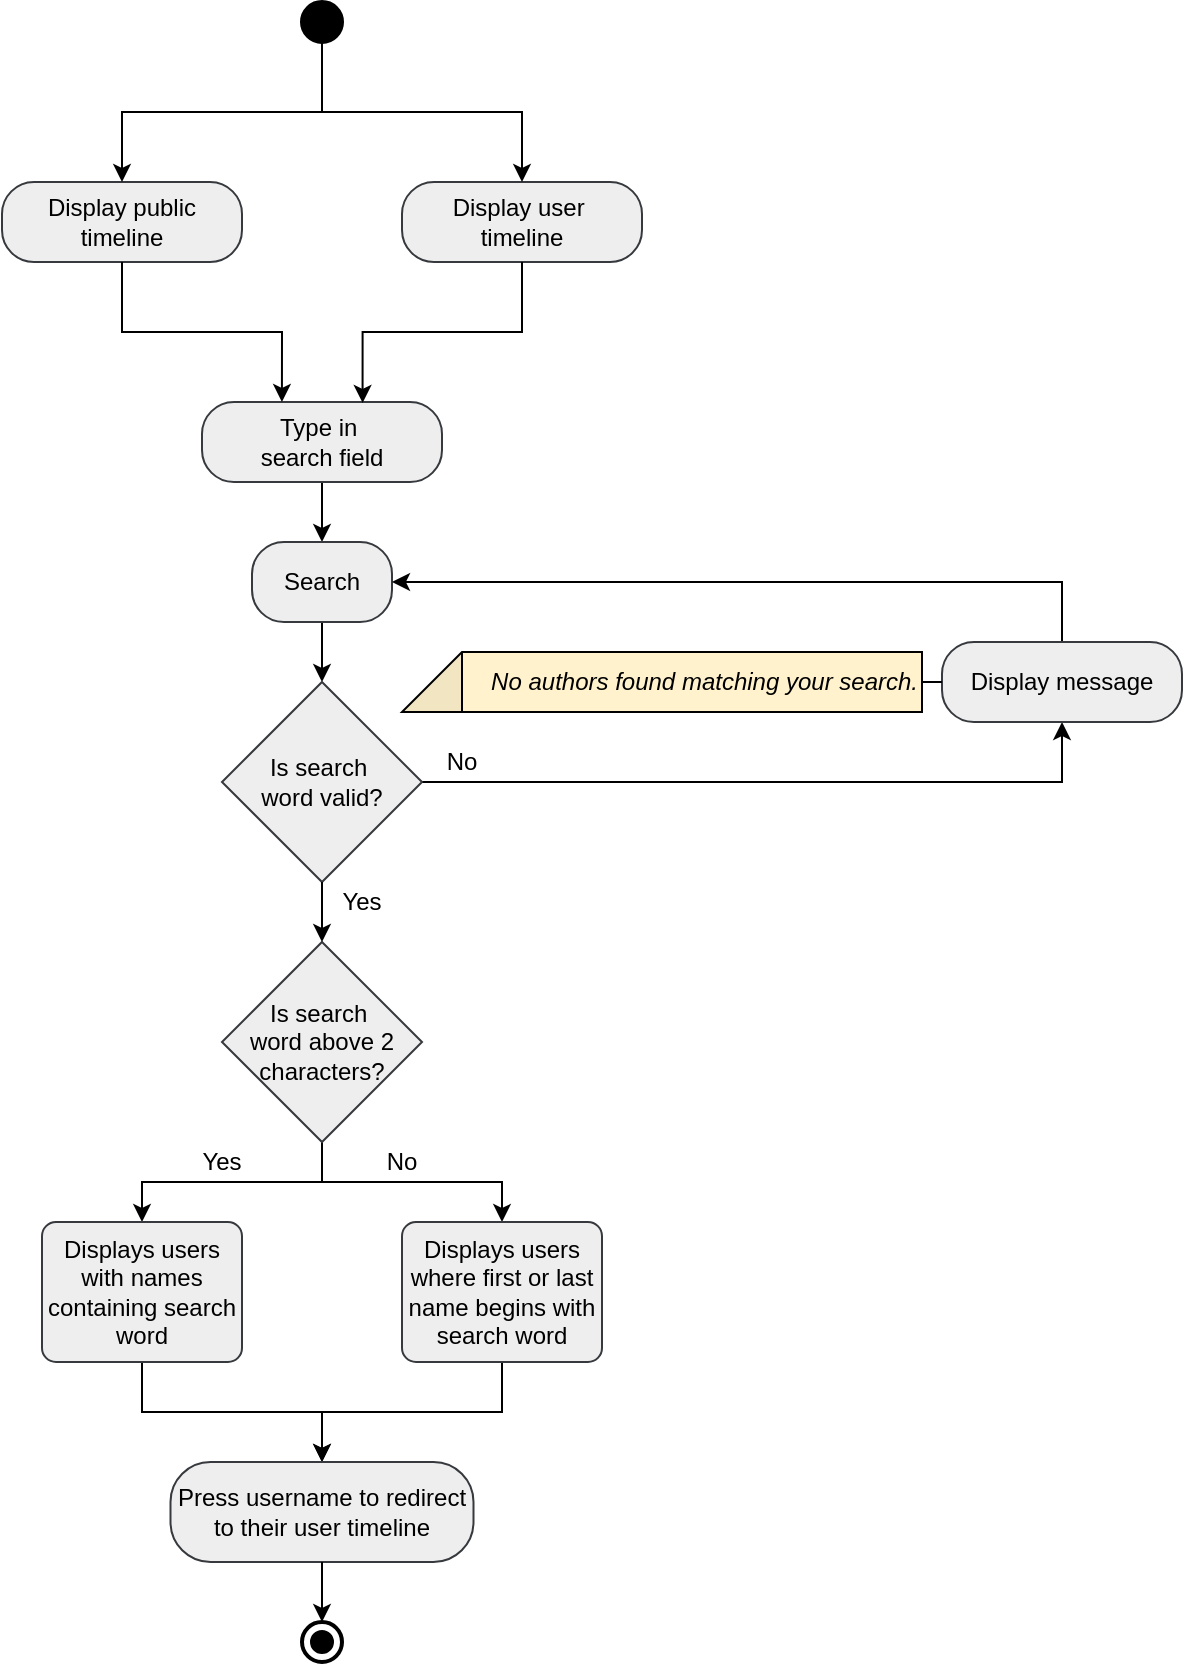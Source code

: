 <mxfile version="25.0.2">
  <diagram id="C5RBs43oDa-KdzZeNtuy" name="Page-1">
    <mxGraphModel dx="977" dy="1877" grid="1" gridSize="10" guides="1" tooltips="1" connect="1" arrows="1" fold="1" page="1" pageScale="1" pageWidth="827" pageHeight="1169" math="0" shadow="0">
      <root>
        <mxCell id="WIyWlLk6GJQsqaUBKTNV-0" />
        <mxCell id="WIyWlLk6GJQsqaUBKTNV-1" parent="WIyWlLk6GJQsqaUBKTNV-0" />
        <mxCell id="WIyWlLk6GJQsqaUBKTNV-3" value="Display public timeline" style="rounded=1;whiteSpace=wrap;html=1;arcSize=40;fontSize=12;glass=0;strokeWidth=1;shadow=0;fillColor=#eeeeee;strokeColor=#36393d;" parent="WIyWlLk6GJQsqaUBKTNV-1" vertex="1">
          <mxGeometry x="160" y="80" width="120" height="40" as="geometry" />
        </mxCell>
        <mxCell id="2SGv2aXw99PSuuiK9cwQ-0" value="Display user&amp;nbsp;&lt;div&gt;timeline&lt;/div&gt;" style="rounded=1;whiteSpace=wrap;html=1;arcSize=40;fontSize=12;glass=0;strokeWidth=1;shadow=0;fillColor=#eeeeee;strokeColor=#36393d;" vertex="1" parent="WIyWlLk6GJQsqaUBKTNV-1">
          <mxGeometry x="360" y="80" width="120" height="40" as="geometry" />
        </mxCell>
        <mxCell id="2SGv2aXw99PSuuiK9cwQ-11" style="edgeStyle=orthogonalEdgeStyle;rounded=0;orthogonalLoop=1;jettySize=auto;html=1;" edge="1" parent="WIyWlLk6GJQsqaUBKTNV-1" source="2SGv2aXw99PSuuiK9cwQ-2" target="2SGv2aXw99PSuuiK9cwQ-10">
          <mxGeometry relative="1" as="geometry" />
        </mxCell>
        <mxCell id="2SGv2aXw99PSuuiK9cwQ-2" value="Type in&amp;nbsp;&lt;div&gt;search field&lt;/div&gt;" style="rounded=1;whiteSpace=wrap;html=1;arcSize=40;fontSize=12;glass=0;strokeWidth=1;shadow=0;fillColor=#eeeeee;strokeColor=#36393d;" vertex="1" parent="WIyWlLk6GJQsqaUBKTNV-1">
          <mxGeometry x="260" y="190" width="120" height="40" as="geometry" />
        </mxCell>
        <mxCell id="2SGv2aXw99PSuuiK9cwQ-3" style="edgeStyle=orthogonalEdgeStyle;rounded=0;orthogonalLoop=1;jettySize=auto;html=1;entryX=0.333;entryY=0;entryDx=0;entryDy=0;entryPerimeter=0;" edge="1" parent="WIyWlLk6GJQsqaUBKTNV-1" source="WIyWlLk6GJQsqaUBKTNV-3" target="2SGv2aXw99PSuuiK9cwQ-2">
          <mxGeometry relative="1" as="geometry" />
        </mxCell>
        <mxCell id="2SGv2aXw99PSuuiK9cwQ-4" style="edgeStyle=orthogonalEdgeStyle;rounded=0;orthogonalLoop=1;jettySize=auto;html=1;entryX=0.669;entryY=0.011;entryDx=0;entryDy=0;entryPerimeter=0;" edge="1" parent="WIyWlLk6GJQsqaUBKTNV-1" source="2SGv2aXw99PSuuiK9cwQ-0" target="2SGv2aXw99PSuuiK9cwQ-2">
          <mxGeometry relative="1" as="geometry" />
        </mxCell>
        <mxCell id="2SGv2aXw99PSuuiK9cwQ-8" style="edgeStyle=orthogonalEdgeStyle;rounded=0;orthogonalLoop=1;jettySize=auto;html=1;entryX=0.5;entryY=0;entryDx=0;entryDy=0;exitX=0.5;exitY=1;exitDx=0;exitDy=0;exitPerimeter=0;" edge="1" parent="WIyWlLk6GJQsqaUBKTNV-1" source="2SGv2aXw99PSuuiK9cwQ-5" target="2SGv2aXw99PSuuiK9cwQ-0">
          <mxGeometry relative="1" as="geometry" />
        </mxCell>
        <mxCell id="2SGv2aXw99PSuuiK9cwQ-9" style="edgeStyle=orthogonalEdgeStyle;rounded=0;orthogonalLoop=1;jettySize=auto;html=1;entryX=0.5;entryY=0;entryDx=0;entryDy=0;exitX=0.5;exitY=1;exitDx=0;exitDy=0;exitPerimeter=0;" edge="1" parent="WIyWlLk6GJQsqaUBKTNV-1" source="2SGv2aXw99PSuuiK9cwQ-5" target="WIyWlLk6GJQsqaUBKTNV-3">
          <mxGeometry relative="1" as="geometry" />
        </mxCell>
        <mxCell id="2SGv2aXw99PSuuiK9cwQ-5" value="" style="strokeWidth=2;html=1;shape=mxgraph.flowchart.start_2;whiteSpace=wrap;fillColor=#000000;" vertex="1" parent="WIyWlLk6GJQsqaUBKTNV-1">
          <mxGeometry x="310" y="-10" width="20" height="20" as="geometry" />
        </mxCell>
        <mxCell id="2SGv2aXw99PSuuiK9cwQ-15" style="edgeStyle=orthogonalEdgeStyle;rounded=0;orthogonalLoop=1;jettySize=auto;html=1;entryX=0.5;entryY=0;entryDx=0;entryDy=0;entryPerimeter=0;" edge="1" parent="WIyWlLk6GJQsqaUBKTNV-1" source="2SGv2aXw99PSuuiK9cwQ-10" target="2SGv2aXw99PSuuiK9cwQ-18">
          <mxGeometry relative="1" as="geometry">
            <mxPoint x="320" y="330.0" as="targetPoint" />
          </mxGeometry>
        </mxCell>
        <mxCell id="2SGv2aXw99PSuuiK9cwQ-10" value="Search" style="rounded=1;whiteSpace=wrap;html=1;arcSize=40;fontSize=12;glass=0;strokeWidth=1;shadow=0;fillColor=#eeeeee;strokeColor=#36393d;" vertex="1" parent="WIyWlLk6GJQsqaUBKTNV-1">
          <mxGeometry x="285" y="260" width="70" height="40" as="geometry" />
        </mxCell>
        <mxCell id="2SGv2aXw99PSuuiK9cwQ-31" style="edgeStyle=orthogonalEdgeStyle;rounded=0;orthogonalLoop=1;jettySize=auto;html=1;entryX=0.5;entryY=0;entryDx=0;entryDy=0;" edge="1" parent="WIyWlLk6GJQsqaUBKTNV-1" source="2SGv2aXw99PSuuiK9cwQ-12" target="2SGv2aXw99PSuuiK9cwQ-30">
          <mxGeometry relative="1" as="geometry" />
        </mxCell>
        <mxCell id="2SGv2aXw99PSuuiK9cwQ-32" style="edgeStyle=orthogonalEdgeStyle;rounded=0;orthogonalLoop=1;jettySize=auto;html=1;exitX=0.5;exitY=1;exitDx=0;exitDy=0;exitPerimeter=0;entryX=0.5;entryY=0;entryDx=0;entryDy=0;" edge="1" parent="WIyWlLk6GJQsqaUBKTNV-1" source="2SGv2aXw99PSuuiK9cwQ-12" target="2SGv2aXw99PSuuiK9cwQ-29">
          <mxGeometry relative="1" as="geometry" />
        </mxCell>
        <mxCell id="2SGv2aXw99PSuuiK9cwQ-12" value="Is search&amp;nbsp;&lt;div&gt;word above 2 characters?&lt;/div&gt;" style="strokeWidth=1;html=1;shape=mxgraph.flowchart.decision;whiteSpace=wrap;fillColor=#eeeeee;strokeColor=#36393d;" vertex="1" parent="WIyWlLk6GJQsqaUBKTNV-1">
          <mxGeometry x="270" y="460" width="100" height="100" as="geometry" />
        </mxCell>
        <mxCell id="2SGv2aXw99PSuuiK9cwQ-20" style="edgeStyle=orthogonalEdgeStyle;rounded=0;orthogonalLoop=1;jettySize=auto;html=1;entryX=0.5;entryY=1;entryDx=0;entryDy=0;" edge="1" parent="WIyWlLk6GJQsqaUBKTNV-1" source="2SGv2aXw99PSuuiK9cwQ-18" target="2SGv2aXw99PSuuiK9cwQ-19">
          <mxGeometry relative="1" as="geometry" />
        </mxCell>
        <mxCell id="2SGv2aXw99PSuuiK9cwQ-18" value="Is search&amp;nbsp;&lt;div&gt;word valid?&lt;/div&gt;" style="strokeWidth=1;html=1;shape=mxgraph.flowchart.decision;whiteSpace=wrap;fillColor=#eeeeee;strokeColor=#36393d;" vertex="1" parent="WIyWlLk6GJQsqaUBKTNV-1">
          <mxGeometry x="270" y="330" width="100" height="100" as="geometry" />
        </mxCell>
        <mxCell id="2SGv2aXw99PSuuiK9cwQ-21" style="edgeStyle=orthogonalEdgeStyle;rounded=0;orthogonalLoop=1;jettySize=auto;html=1;exitX=0.5;exitY=0;exitDx=0;exitDy=0;entryX=1;entryY=0.5;entryDx=0;entryDy=0;" edge="1" parent="WIyWlLk6GJQsqaUBKTNV-1" source="2SGv2aXw99PSuuiK9cwQ-19" target="2SGv2aXw99PSuuiK9cwQ-10">
          <mxGeometry relative="1" as="geometry" />
        </mxCell>
        <mxCell id="2SGv2aXw99PSuuiK9cwQ-19" value="Display message" style="rounded=1;whiteSpace=wrap;html=1;arcSize=40;fontSize=12;glass=0;strokeWidth=1;shadow=0;fillColor=#eeeeee;strokeColor=#36393d;" vertex="1" parent="WIyWlLk6GJQsqaUBKTNV-1">
          <mxGeometry x="630" y="310" width="120" height="40" as="geometry" />
        </mxCell>
        <mxCell id="2SGv2aXw99PSuuiK9cwQ-26" style="edgeStyle=orthogonalEdgeStyle;rounded=0;orthogonalLoop=1;jettySize=auto;html=1;entryX=0.5;entryY=0;entryDx=0;entryDy=0;entryPerimeter=0;" edge="1" parent="WIyWlLk6GJQsqaUBKTNV-1" source="2SGv2aXw99PSuuiK9cwQ-18" target="2SGv2aXw99PSuuiK9cwQ-12">
          <mxGeometry relative="1" as="geometry" />
        </mxCell>
        <mxCell id="2SGv2aXw99PSuuiK9cwQ-27" value="No" style="text;html=1;align=center;verticalAlign=middle;whiteSpace=wrap;rounded=0;" vertex="1" parent="WIyWlLk6GJQsqaUBKTNV-1">
          <mxGeometry x="360" y="360" width="60" height="20" as="geometry" />
        </mxCell>
        <mxCell id="2SGv2aXw99PSuuiK9cwQ-28" value="Yes" style="text;html=1;align=center;verticalAlign=middle;whiteSpace=wrap;rounded=0;" vertex="1" parent="WIyWlLk6GJQsqaUBKTNV-1">
          <mxGeometry x="310" y="430" width="60" height="20" as="geometry" />
        </mxCell>
        <mxCell id="2SGv2aXw99PSuuiK9cwQ-51" style="edgeStyle=orthogonalEdgeStyle;rounded=0;orthogonalLoop=1;jettySize=auto;html=1;entryX=0.5;entryY=0;entryDx=0;entryDy=0;" edge="1" parent="WIyWlLk6GJQsqaUBKTNV-1" source="2SGv2aXw99PSuuiK9cwQ-29" target="2SGv2aXw99PSuuiK9cwQ-44">
          <mxGeometry relative="1" as="geometry" />
        </mxCell>
        <mxCell id="2SGv2aXw99PSuuiK9cwQ-29" value="Displays users with names containing search word" style="rounded=1;whiteSpace=wrap;html=1;arcSize=40;absoluteArcSize=1;arcSize=14;strokeWidth=1;fillColor=#eeeeee;strokeColor=#36393d;" vertex="1" parent="WIyWlLk6GJQsqaUBKTNV-1">
          <mxGeometry x="180" y="600" width="100" height="70" as="geometry" />
        </mxCell>
        <mxCell id="2SGv2aXw99PSuuiK9cwQ-52" style="edgeStyle=orthogonalEdgeStyle;rounded=0;orthogonalLoop=1;jettySize=auto;html=1;entryX=0.5;entryY=0;entryDx=0;entryDy=0;" edge="1" parent="WIyWlLk6GJQsqaUBKTNV-1" source="2SGv2aXw99PSuuiK9cwQ-30" target="2SGv2aXw99PSuuiK9cwQ-44">
          <mxGeometry relative="1" as="geometry" />
        </mxCell>
        <mxCell id="2SGv2aXw99PSuuiK9cwQ-30" value="Displays users where first or last name begins with search word" style="rounded=1;whiteSpace=wrap;html=1;arcSize=40;absoluteArcSize=1;arcSize=14;strokeWidth=1;fillColor=#eeeeee;strokeColor=#36393d;" vertex="1" parent="WIyWlLk6GJQsqaUBKTNV-1">
          <mxGeometry x="360" y="600" width="100" height="70" as="geometry" />
        </mxCell>
        <mxCell id="2SGv2aXw99PSuuiK9cwQ-33" value="No" style="text;html=1;align=center;verticalAlign=middle;whiteSpace=wrap;rounded=0;" vertex="1" parent="WIyWlLk6GJQsqaUBKTNV-1">
          <mxGeometry x="330" y="555" width="60" height="30" as="geometry" />
        </mxCell>
        <mxCell id="2SGv2aXw99PSuuiK9cwQ-34" value="Yes" style="text;html=1;align=center;verticalAlign=middle;whiteSpace=wrap;rounded=0;" vertex="1" parent="WIyWlLk6GJQsqaUBKTNV-1">
          <mxGeometry x="240" y="555" width="60" height="30" as="geometry" />
        </mxCell>
        <mxCell id="2SGv2aXw99PSuuiK9cwQ-36" value="" style="strokeWidth=2;html=1;shape=mxgraph.flowchart.start_2;whiteSpace=wrap;fillColor=#FFFFFF;" vertex="1" parent="WIyWlLk6GJQsqaUBKTNV-1">
          <mxGeometry x="310" y="800" width="20" height="20" as="geometry" />
        </mxCell>
        <mxCell id="2SGv2aXw99PSuuiK9cwQ-35" value="" style="strokeWidth=2;html=1;shape=mxgraph.flowchart.start_2;whiteSpace=wrap;fillColor=#000000;" vertex="1" parent="WIyWlLk6GJQsqaUBKTNV-1">
          <mxGeometry x="315" y="805" width="10" height="10" as="geometry" />
        </mxCell>
        <mxCell id="2SGv2aXw99PSuuiK9cwQ-44" value="Press username to redirect to their user timeline" style="rounded=1;whiteSpace=wrap;html=1;arcSize=40;fontSize=12;glass=0;strokeWidth=1;shadow=0;fillColor=#eeeeee;strokeColor=#36393d;" vertex="1" parent="WIyWlLk6GJQsqaUBKTNV-1">
          <mxGeometry x="244.25" y="720" width="151.5" height="50" as="geometry" />
        </mxCell>
        <mxCell id="2SGv2aXw99PSuuiK9cwQ-49" style="edgeStyle=orthogonalEdgeStyle;rounded=0;orthogonalLoop=1;jettySize=auto;html=1;entryX=0.5;entryY=0;entryDx=0;entryDy=0;entryPerimeter=0;exitX=0.5;exitY=1;exitDx=0;exitDy=0;" edge="1" parent="WIyWlLk6GJQsqaUBKTNV-1" source="2SGv2aXw99PSuuiK9cwQ-44" target="2SGv2aXw99PSuuiK9cwQ-36">
          <mxGeometry relative="1" as="geometry" />
        </mxCell>
        <mxCell id="2SGv2aXw99PSuuiK9cwQ-54" value="&lt;em style=&quot;font-family: &amp;quot;Trebuchet MS&amp;quot;, sans-serif;&quot;&gt;&lt;font&gt;No authors found matching your search.&lt;/font&gt;&lt;/em&gt;" style="shape=note;whiteSpace=wrap;html=1;backgroundOutline=1;darkOpacity=0.05;flipH=1;fillColor=#fff2cc;strokeColor=#000000;align=right;" vertex="1" parent="WIyWlLk6GJQsqaUBKTNV-1">
          <mxGeometry x="360" y="315" width="260" height="30" as="geometry" />
        </mxCell>
        <mxCell id="2SGv2aXw99PSuuiK9cwQ-55" value="" style="endArrow=none;html=1;rounded=0;entryX=0;entryY=0.5;entryDx=0;entryDy=0;" edge="1" parent="WIyWlLk6GJQsqaUBKTNV-1" target="2SGv2aXw99PSuuiK9cwQ-19">
          <mxGeometry width="50" height="50" relative="1" as="geometry">
            <mxPoint x="620" y="330" as="sourcePoint" />
            <mxPoint x="670" y="280" as="targetPoint" />
          </mxGeometry>
        </mxCell>
      </root>
    </mxGraphModel>
  </diagram>
</mxfile>
